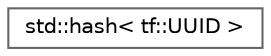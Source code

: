 digraph "类继承关系图"
{
 // LATEX_PDF_SIZE
  bgcolor="transparent";
  edge [fontname=Helvetica,fontsize=10,labelfontname=Helvetica,labelfontsize=10];
  node [fontname=Helvetica,fontsize=10,shape=box,height=0.2,width=0.4];
  rankdir="LR";
  Node0 [id="Node000000",label="std::hash\< tf::UUID \>",height=0.2,width=0.4,color="grey40", fillcolor="white", style="filled",URL="$structstd_1_1hash_3_01tf_1_1_u_u_i_d_01_4.html",tooltip=" "];
}
